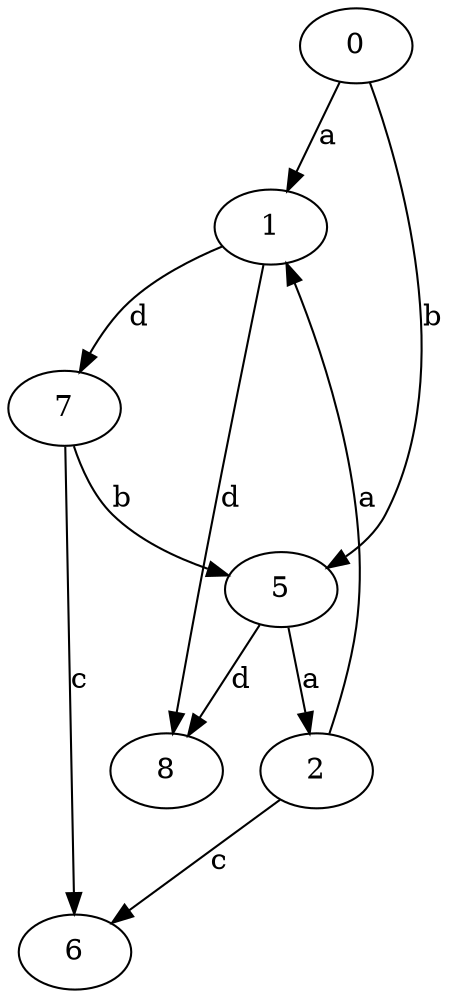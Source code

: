 strict digraph  {
0;
1;
2;
5;
6;
7;
8;
0 -> 1  [label=a];
0 -> 5  [label=b];
1 -> 7  [label=d];
1 -> 8  [label=d];
2 -> 1  [label=a];
2 -> 6  [label=c];
5 -> 2  [label=a];
5 -> 8  [label=d];
7 -> 5  [label=b];
7 -> 6  [label=c];
}
